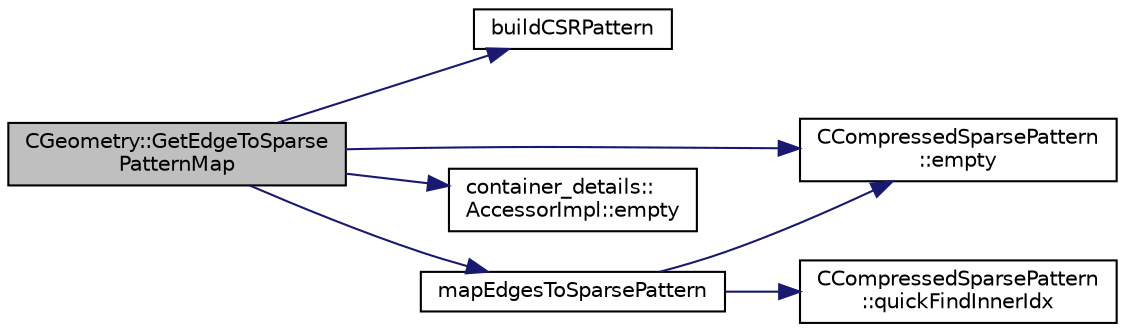 digraph "CGeometry::GetEdgeToSparsePatternMap"
{
 // LATEX_PDF_SIZE
  edge [fontname="Helvetica",fontsize="10",labelfontname="Helvetica",labelfontsize="10"];
  node [fontname="Helvetica",fontsize="10",shape=record];
  rankdir="LR";
  Node1 [label="CGeometry::GetEdgeToSparse\lPatternMap",height=0.2,width=0.4,color="black", fillcolor="grey75", style="filled", fontcolor="black",tooltip="Get the edge to sparse pattern map."];
  Node1 -> Node2 [color="midnightblue",fontsize="10",style="solid",fontname="Helvetica"];
  Node2 [label="buildCSRPattern",height=0.2,width=0.4,color="black", fillcolor="white", style="filled",URL="$group__Graph.html#ga492f98edc007ad86c21048625b2e4d43",tooltip="Build a sparse pattern from geometry information, of type FVM or FEM, for a given fill-level...."];
  Node1 -> Node3 [color="midnightblue",fontsize="10",style="solid",fontname="Helvetica"];
  Node3 [label="CCompressedSparsePattern\l::empty",height=0.2,width=0.4,color="black", fillcolor="white", style="filled",URL="$classCCompressedSparsePattern.html#a1e38e3a6aba12be3be4804b1c132721d",tooltip=" "];
  Node1 -> Node4 [color="midnightblue",fontsize="10",style="solid",fontname="Helvetica"];
  Node4 [label="container_details::\lAccessorImpl::empty",height=0.2,width=0.4,color="black", fillcolor="white", style="filled",URL="$classcontainer__details_1_1AccessorImpl.html#a7b309031025a2ca25e938c3536494ece",tooltip=" "];
  Node1 -> Node5 [color="midnightblue",fontsize="10",style="solid",fontname="Helvetica"];
  Node5 [label="mapEdgesToSparsePattern",height=0.2,width=0.4,color="black", fillcolor="white", style="filled",URL="$group__Graph.html#ga77faf8c3c00702c258004b766e256874",tooltip="Build a lookup table of the absolute positions of the non zero entries of a compressed sparse pattern..."];
  Node5 -> Node3 [color="midnightblue",fontsize="10",style="solid",fontname="Helvetica"];
  Node5 -> Node6 [color="midnightblue",fontsize="10",style="solid",fontname="Helvetica"];
  Node6 [label="CCompressedSparsePattern\l::quickFindInnerIdx",height=0.2,width=0.4,color="black", fillcolor="white", style="filled",URL="$classCCompressedSparsePattern.html#aca14bb64c38544df7dfda725fc71d29a",tooltip=" "];
}

